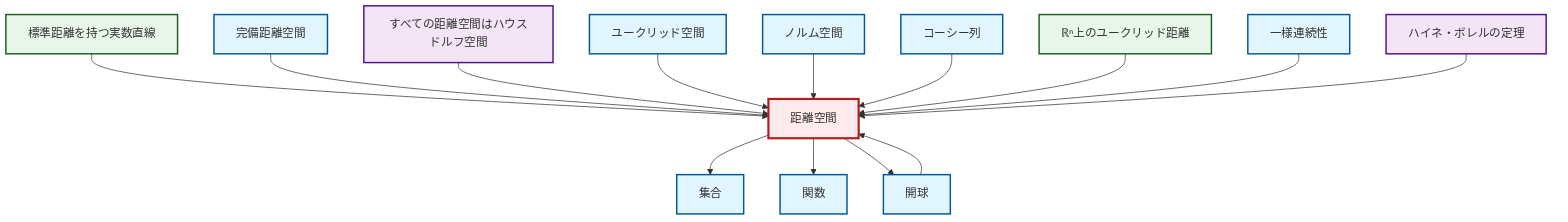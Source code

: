 graph TD
    classDef definition fill:#e1f5fe,stroke:#01579b,stroke-width:2px
    classDef theorem fill:#f3e5f5,stroke:#4a148c,stroke-width:2px
    classDef axiom fill:#fff3e0,stroke:#e65100,stroke-width:2px
    classDef example fill:#e8f5e9,stroke:#1b5e20,stroke-width:2px
    classDef current fill:#ffebee,stroke:#b71c1c,stroke-width:3px
    ex-euclidean-metric["ℝⁿ上のユークリッド距離"]:::example
    thm-heine-borel["ハイネ・ボレルの定理"]:::theorem
    def-uniform-continuity["一様連続性"]:::definition
    def-open-ball["開球"]:::definition
    def-metric-space["距離空間"]:::definition
    def-complete-metric-space["完備距離空間"]:::definition
    def-set["集合"]:::definition
    def-function["関数"]:::definition
    def-cauchy-sequence["コーシー列"]:::definition
    def-normed-vector-space["ノルム空間"]:::definition
    def-euclidean-space["ユークリッド空間"]:::definition
    ex-real-line-metric["標準距離を持つ実数直線"]:::example
    thm-metric-hausdorff["すべての距離空間はハウスドルフ空間"]:::theorem
    def-metric-space --> def-set
    ex-real-line-metric --> def-metric-space
    def-complete-metric-space --> def-metric-space
    def-metric-space --> def-function
    thm-metric-hausdorff --> def-metric-space
    def-euclidean-space --> def-metric-space
    def-normed-vector-space --> def-metric-space
    def-open-ball --> def-metric-space
    def-cauchy-sequence --> def-metric-space
    def-metric-space --> def-open-ball
    ex-euclidean-metric --> def-metric-space
    def-uniform-continuity --> def-metric-space
    thm-heine-borel --> def-metric-space
    class def-metric-space current